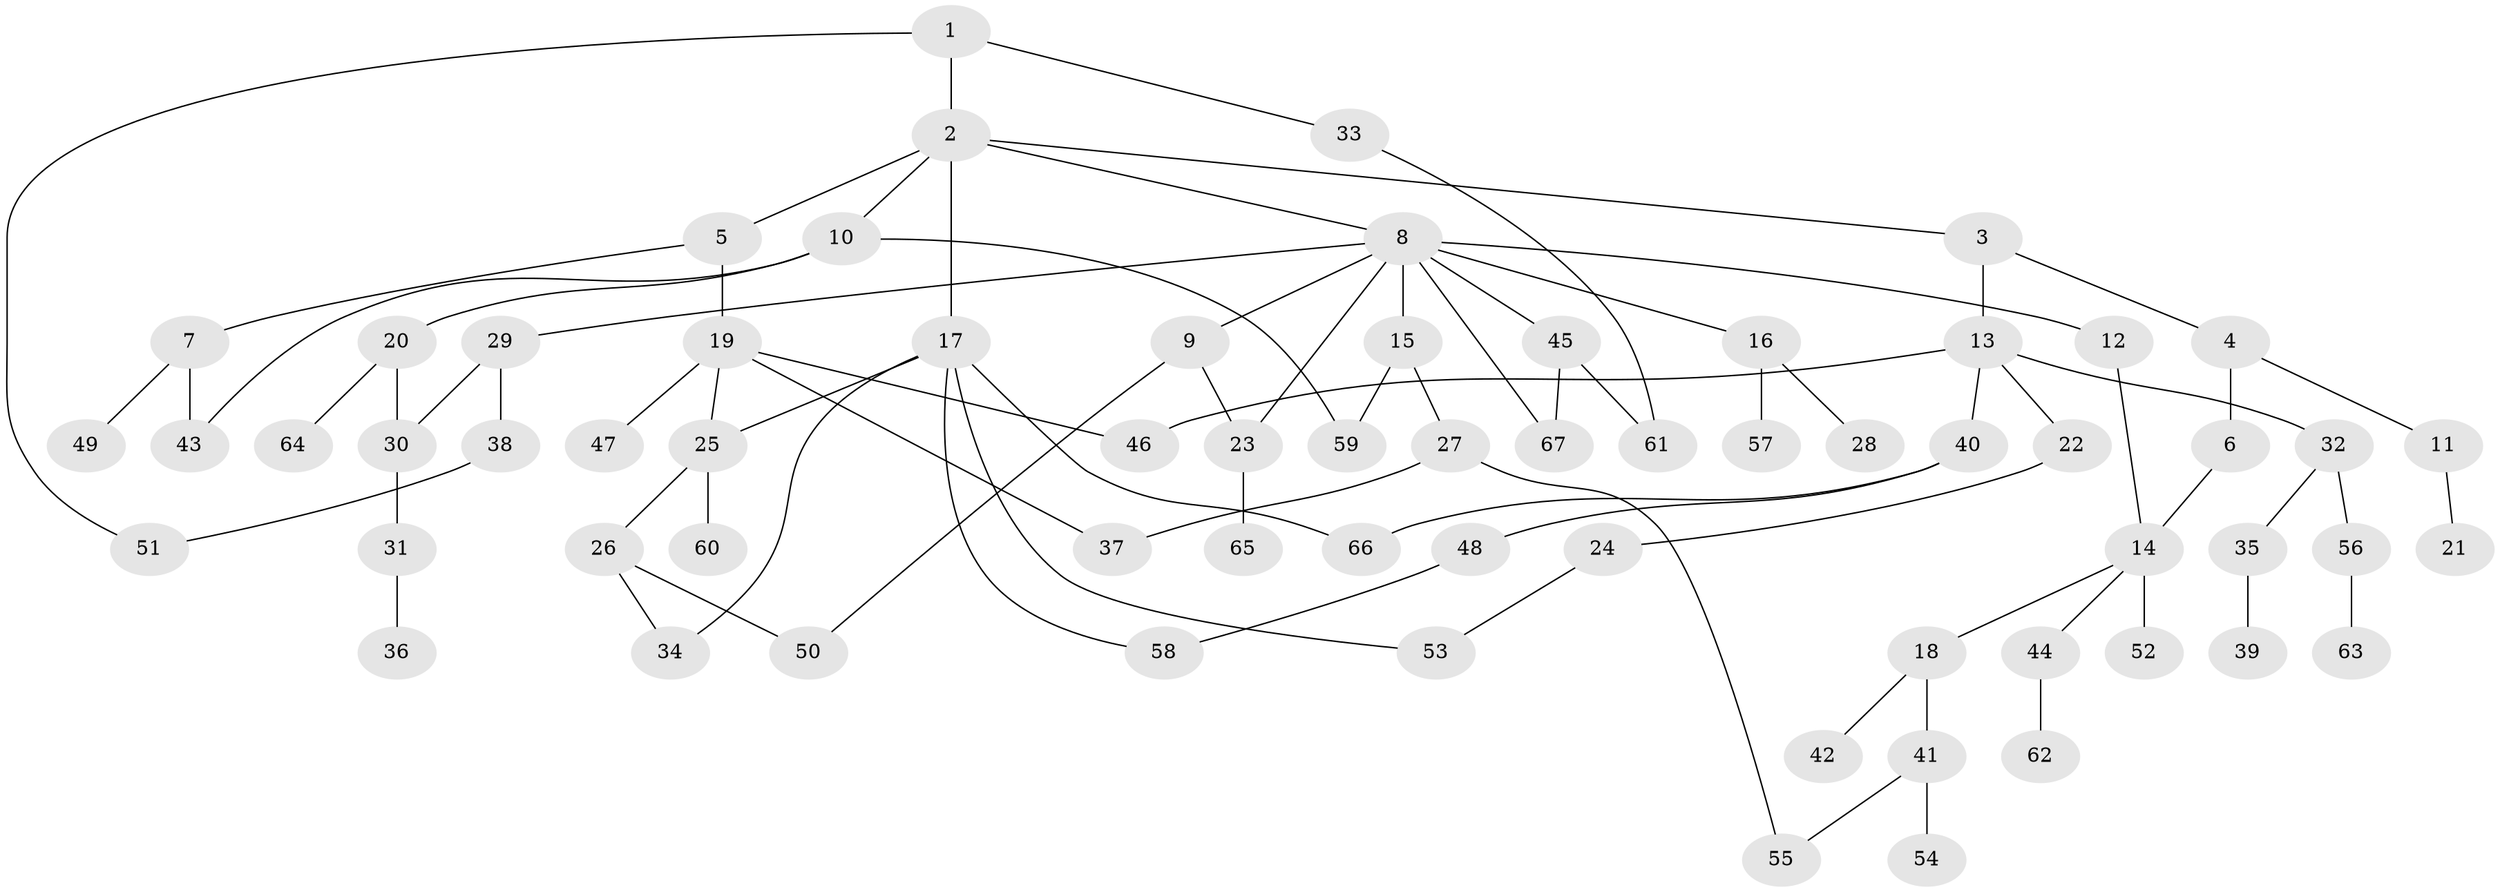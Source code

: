 // Generated by graph-tools (version 1.1) at 2025/10/02/27/25 16:10:54]
// undirected, 67 vertices, 83 edges
graph export_dot {
graph [start="1"]
  node [color=gray90,style=filled];
  1;
  2;
  3;
  4;
  5;
  6;
  7;
  8;
  9;
  10;
  11;
  12;
  13;
  14;
  15;
  16;
  17;
  18;
  19;
  20;
  21;
  22;
  23;
  24;
  25;
  26;
  27;
  28;
  29;
  30;
  31;
  32;
  33;
  34;
  35;
  36;
  37;
  38;
  39;
  40;
  41;
  42;
  43;
  44;
  45;
  46;
  47;
  48;
  49;
  50;
  51;
  52;
  53;
  54;
  55;
  56;
  57;
  58;
  59;
  60;
  61;
  62;
  63;
  64;
  65;
  66;
  67;
  1 -- 2;
  1 -- 33;
  1 -- 51;
  2 -- 3;
  2 -- 5;
  2 -- 8;
  2 -- 10;
  2 -- 17;
  3 -- 4;
  3 -- 13;
  4 -- 6;
  4 -- 11;
  5 -- 7;
  5 -- 19;
  6 -- 14;
  7 -- 43;
  7 -- 49;
  8 -- 9;
  8 -- 12;
  8 -- 15;
  8 -- 16;
  8 -- 23;
  8 -- 29;
  8 -- 45;
  8 -- 67;
  9 -- 23;
  9 -- 50;
  10 -- 20;
  10 -- 43;
  10 -- 59;
  11 -- 21;
  12 -- 14;
  13 -- 22;
  13 -- 32;
  13 -- 40;
  13 -- 46;
  14 -- 18;
  14 -- 44;
  14 -- 52;
  15 -- 27;
  15 -- 59;
  16 -- 28;
  16 -- 57;
  17 -- 34;
  17 -- 58;
  17 -- 66;
  17 -- 25;
  17 -- 53;
  18 -- 41;
  18 -- 42;
  19 -- 25;
  19 -- 46;
  19 -- 47;
  19 -- 37;
  20 -- 30;
  20 -- 64;
  22 -- 24;
  23 -- 65;
  24 -- 53;
  25 -- 26;
  25 -- 60;
  26 -- 50;
  26 -- 34;
  27 -- 37;
  27 -- 55;
  29 -- 38;
  29 -- 30;
  30 -- 31;
  31 -- 36;
  32 -- 35;
  32 -- 56;
  33 -- 61;
  35 -- 39;
  38 -- 51;
  40 -- 48;
  40 -- 66;
  41 -- 54;
  41 -- 55;
  44 -- 62;
  45 -- 61;
  45 -- 67;
  48 -- 58;
  56 -- 63;
}
